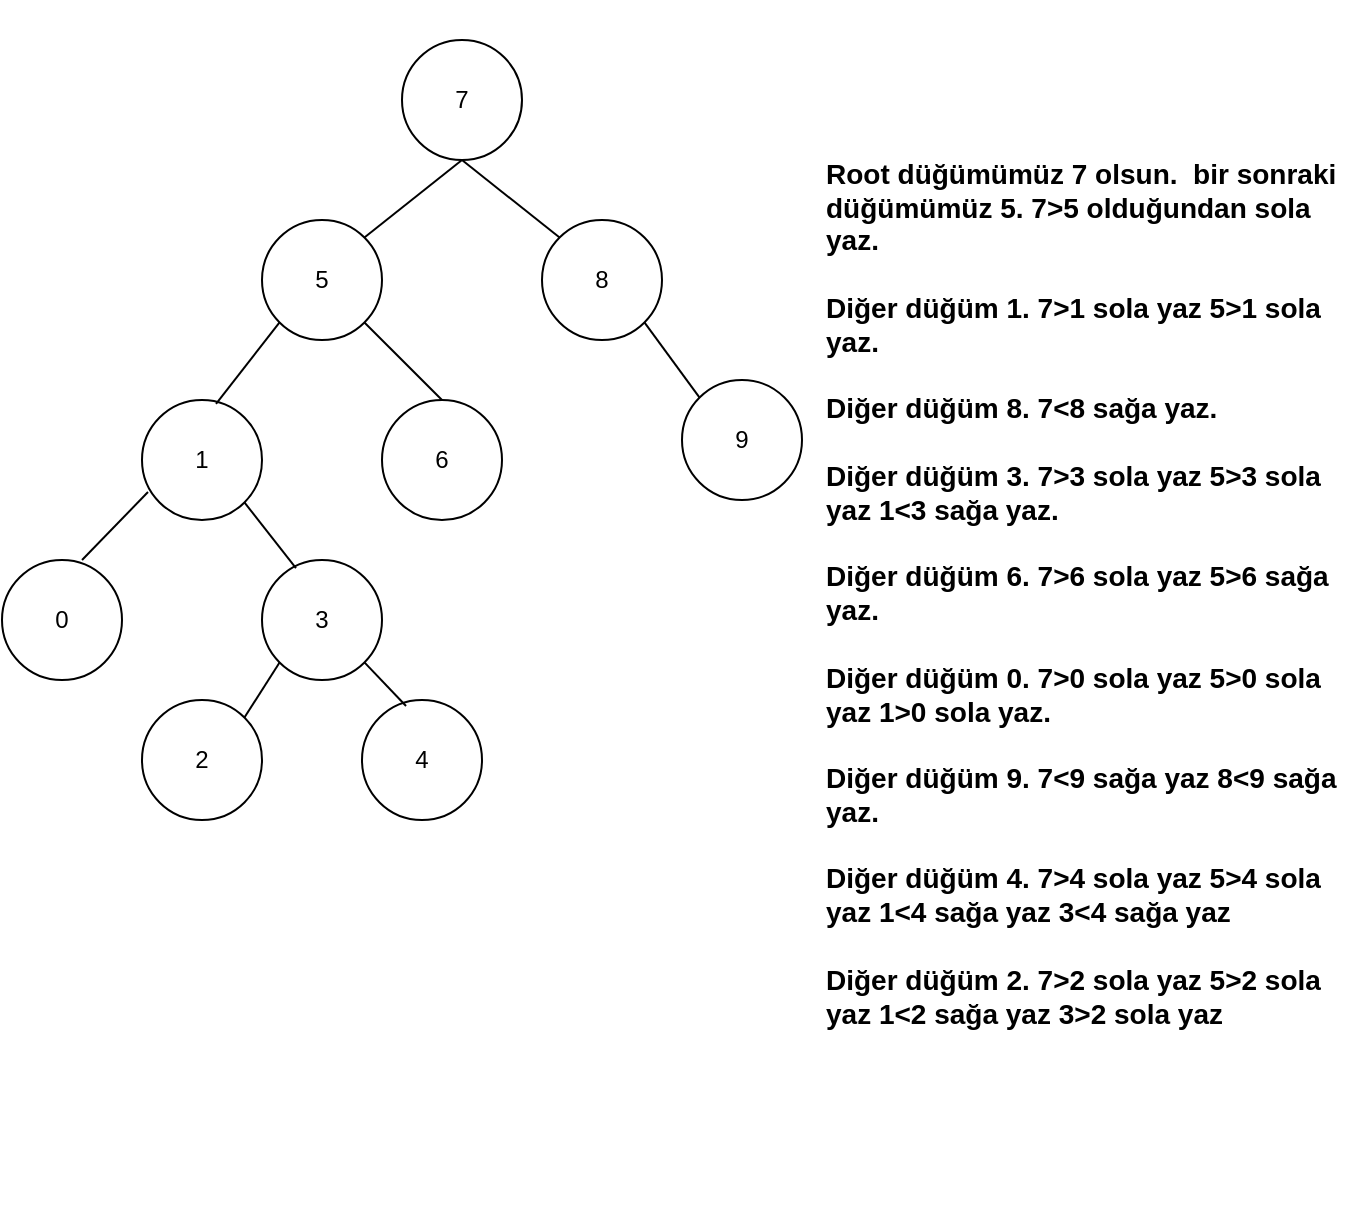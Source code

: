 <mxfile version="16.5.6" type="device"><diagram id="AdT3d9b8hUA5MM8TThXr" name="Page-1"><mxGraphModel dx="1128" dy="730" grid="1" gridSize="10" guides="1" tooltips="1" connect="1" arrows="1" fold="1" page="1" pageScale="1" pageWidth="827" pageHeight="1169" math="0" shadow="0"><root><mxCell id="0"/><mxCell id="1" parent="0"/><mxCell id="FakyHJAWa0B4xeE7__i--1" value="7" style="ellipse;whiteSpace=wrap;html=1;" vertex="1" parent="1"><mxGeometry x="360" y="40" width="60" height="60" as="geometry"/></mxCell><mxCell id="FakyHJAWa0B4xeE7__i--7" value="5" style="ellipse;whiteSpace=wrap;html=1;" vertex="1" parent="1"><mxGeometry x="290" y="130" width="60" height="60" as="geometry"/></mxCell><mxCell id="FakyHJAWa0B4xeE7__i--8" value="1" style="ellipse;whiteSpace=wrap;html=1;" vertex="1" parent="1"><mxGeometry x="230" y="220" width="60" height="60" as="geometry"/></mxCell><mxCell id="FakyHJAWa0B4xeE7__i--9" value="8" style="ellipse;whiteSpace=wrap;html=1;" vertex="1" parent="1"><mxGeometry x="430" y="130" width="60" height="60" as="geometry"/></mxCell><mxCell id="FakyHJAWa0B4xeE7__i--10" value="9" style="ellipse;whiteSpace=wrap;html=1;" vertex="1" parent="1"><mxGeometry x="500" y="210" width="60" height="60" as="geometry"/></mxCell><mxCell id="FakyHJAWa0B4xeE7__i--11" value="3" style="ellipse;whiteSpace=wrap;html=1;" vertex="1" parent="1"><mxGeometry x="290" y="300" width="60" height="60" as="geometry"/></mxCell><mxCell id="FakyHJAWa0B4xeE7__i--12" value="6" style="ellipse;whiteSpace=wrap;html=1;" vertex="1" parent="1"><mxGeometry x="350" y="220" width="60" height="60" as="geometry"/></mxCell><mxCell id="FakyHJAWa0B4xeE7__i--13" value="0" style="ellipse;whiteSpace=wrap;html=1;" vertex="1" parent="1"><mxGeometry x="160" y="300" width="60" height="60" as="geometry"/></mxCell><mxCell id="FakyHJAWa0B4xeE7__i--14" value="4" style="ellipse;whiteSpace=wrap;html=1;" vertex="1" parent="1"><mxGeometry x="340" y="370" width="60" height="60" as="geometry"/></mxCell><mxCell id="FakyHJAWa0B4xeE7__i--17" value="2" style="ellipse;whiteSpace=wrap;html=1;" vertex="1" parent="1"><mxGeometry x="230" y="370" width="60" height="60" as="geometry"/></mxCell><mxCell id="FakyHJAWa0B4xeE7__i--18" value="" style="endArrow=none;html=1;rounded=0;entryX=0.5;entryY=1;entryDx=0;entryDy=0;exitX=1;exitY=0;exitDx=0;exitDy=0;" edge="1" parent="1" source="FakyHJAWa0B4xeE7__i--7" target="FakyHJAWa0B4xeE7__i--1"><mxGeometry width="50" height="50" relative="1" as="geometry"><mxPoint x="390" y="330" as="sourcePoint"/><mxPoint x="440" y="280" as="targetPoint"/></mxGeometry></mxCell><mxCell id="FakyHJAWa0B4xeE7__i--19" value="" style="endArrow=none;html=1;rounded=0;entryX=0.5;entryY=1;entryDx=0;entryDy=0;exitX=0;exitY=0;exitDx=0;exitDy=0;" edge="1" parent="1" source="FakyHJAWa0B4xeE7__i--9" target="FakyHJAWa0B4xeE7__i--1"><mxGeometry width="50" height="50" relative="1" as="geometry"><mxPoint x="351.213" y="148.787" as="sourcePoint"/><mxPoint x="400" y="110" as="targetPoint"/></mxGeometry></mxCell><mxCell id="FakyHJAWa0B4xeE7__i--20" value="" style="endArrow=none;html=1;rounded=0;entryX=0;entryY=1;entryDx=0;entryDy=0;exitX=0.617;exitY=0.033;exitDx=0;exitDy=0;exitPerimeter=0;" edge="1" parent="1" source="FakyHJAWa0B4xeE7__i--8" target="FakyHJAWa0B4xeE7__i--7"><mxGeometry width="50" height="50" relative="1" as="geometry"><mxPoint x="351.213" y="148.787" as="sourcePoint"/><mxPoint x="400" y="110" as="targetPoint"/></mxGeometry></mxCell><mxCell id="FakyHJAWa0B4xeE7__i--22" value="" style="endArrow=none;html=1;rounded=0;entryX=1;entryY=1;entryDx=0;entryDy=0;exitX=0.5;exitY=0;exitDx=0;exitDy=0;" edge="1" parent="1" source="FakyHJAWa0B4xeE7__i--12" target="FakyHJAWa0B4xeE7__i--7"><mxGeometry width="50" height="50" relative="1" as="geometry"><mxPoint x="270" y="230" as="sourcePoint"/><mxPoint x="330" y="200" as="targetPoint"/></mxGeometry></mxCell><mxCell id="FakyHJAWa0B4xeE7__i--24" value="" style="endArrow=none;html=1;rounded=0;entryX=1;entryY=1;entryDx=0;entryDy=0;exitX=0.283;exitY=0.067;exitDx=0;exitDy=0;exitPerimeter=0;" edge="1" parent="1" source="FakyHJAWa0B4xeE7__i--11" target="FakyHJAWa0B4xeE7__i--8"><mxGeometry width="50" height="50" relative="1" as="geometry"><mxPoint x="270" y="230" as="sourcePoint"/><mxPoint x="330" y="200" as="targetPoint"/></mxGeometry></mxCell><mxCell id="FakyHJAWa0B4xeE7__i--25" value="" style="endArrow=none;html=1;rounded=0;entryX=1;entryY=1;entryDx=0;entryDy=0;exitX=0.367;exitY=0.05;exitDx=0;exitDy=0;exitPerimeter=0;" edge="1" parent="1" source="FakyHJAWa0B4xeE7__i--14" target="FakyHJAWa0B4xeE7__i--11"><mxGeometry width="50" height="50" relative="1" as="geometry"><mxPoint x="316.98" y="314.02" as="sourcePoint"/><mxPoint x="291.213" y="281.213" as="targetPoint"/></mxGeometry></mxCell><mxCell id="FakyHJAWa0B4xeE7__i--26" value="" style="endArrow=none;html=1;rounded=0;entryX=0.05;entryY=0.767;entryDx=0;entryDy=0;exitX=0.667;exitY=0;exitDx=0;exitDy=0;entryPerimeter=0;exitPerimeter=0;" edge="1" parent="1" source="FakyHJAWa0B4xeE7__i--13" target="FakyHJAWa0B4xeE7__i--8"><mxGeometry width="50" height="50" relative="1" as="geometry"><mxPoint x="316.98" y="314.02" as="sourcePoint"/><mxPoint x="291.213" y="281.213" as="targetPoint"/></mxGeometry></mxCell><mxCell id="FakyHJAWa0B4xeE7__i--27" value="" style="endArrow=none;html=1;rounded=0;entryX=0;entryY=1;entryDx=0;entryDy=0;exitX=1;exitY=0;exitDx=0;exitDy=0;" edge="1" parent="1" source="FakyHJAWa0B4xeE7__i--17" target="FakyHJAWa0B4xeE7__i--11"><mxGeometry width="50" height="50" relative="1" as="geometry"><mxPoint x="326.98" y="324.02" as="sourcePoint"/><mxPoint x="301.213" y="291.213" as="targetPoint"/></mxGeometry></mxCell><mxCell id="FakyHJAWa0B4xeE7__i--28" value="" style="endArrow=none;html=1;rounded=0;entryX=1;entryY=1;entryDx=0;entryDy=0;exitX=0;exitY=0;exitDx=0;exitDy=0;" edge="1" parent="1" source="FakyHJAWa0B4xeE7__i--10" target="FakyHJAWa0B4xeE7__i--9"><mxGeometry width="50" height="50" relative="1" as="geometry"><mxPoint x="390" y="330" as="sourcePoint"/><mxPoint x="440" y="280" as="targetPoint"/></mxGeometry></mxCell><mxCell id="FakyHJAWa0B4xeE7__i--29" value="&lt;font style=&quot;font-size: 14px&quot;&gt;&lt;b&gt;Root düğümümüz 7 olsun.&amp;nbsp; bir sonraki düğümümüz 5. 7&amp;gt;5 olduğundan sola yaz.&lt;br&gt;&lt;br&gt;Diğer düğüm 1. 7&amp;gt;1 sola yaz 5&amp;gt;1 sola yaz.&lt;br&gt;&lt;br&gt;Diğer düğüm 8. 7&amp;lt;8 sağa yaz.&lt;br&gt;&lt;br&gt;&lt;/b&gt;&lt;b&gt;Diğer düğüm 3. 7&amp;gt;3 sola yaz 5&amp;gt;3 sola yaz 1&amp;lt;3 sağa yaz.&lt;br&gt;&lt;/b&gt;&lt;b&gt;&lt;br&gt;&lt;/b&gt;&lt;b&gt;Diğer düğüm 6. 7&amp;gt;6 sola yaz 5&amp;gt;6 sağa yaz.&lt;br&gt;&lt;/b&gt;&lt;b&gt;&lt;br&gt;&lt;/b&gt;&lt;b&gt;Diğer düğüm 0. 7&amp;gt;0 sola yaz 5&amp;gt;0 sola yaz 1&amp;gt;0 sola yaz.&lt;br&gt;&lt;/b&gt;&lt;b&gt;&lt;br&gt;&lt;/b&gt;&lt;b&gt;Diğer düğüm 9. 7&amp;lt;9 sağa yaz 8&amp;lt;9 sağa yaz.&lt;br&gt;&lt;br&gt;Diğer düğüm 4. 7&amp;gt;4 sola yaz 5&amp;gt;4 sola yaz 1&amp;lt;4 sağa yaz 3&amp;lt;4 sağa yaz&lt;br&gt;&lt;br&gt;&lt;/b&gt;&lt;b&gt;Diğer düğüm 2. 7&amp;gt;2 sola yaz 5&amp;gt;2 sola yaz 1&amp;lt;2 sağa yaz 3&amp;gt;2 sola yaz&lt;/b&gt;&lt;b&gt;&lt;br&gt;&lt;/b&gt;&lt;b&gt;&lt;br&gt;&lt;/b&gt;&lt;/font&gt;" style="text;html=1;strokeColor=none;fillColor=none;align=left;verticalAlign=middle;whiteSpace=wrap;rounded=0;" vertex="1" parent="1"><mxGeometry x="570" y="20" width="270" height="610" as="geometry"/></mxCell></root></mxGraphModel></diagram></mxfile>